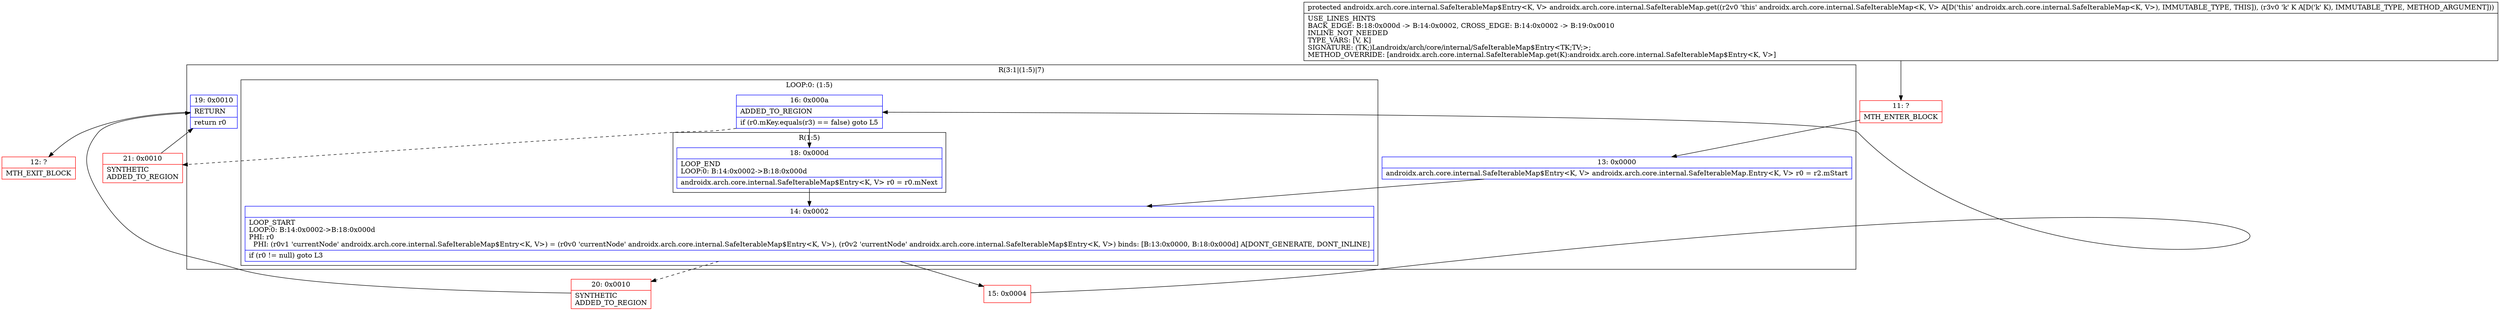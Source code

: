 digraph "CFG forandroidx.arch.core.internal.SafeIterableMap.get(Ljava\/lang\/Object;)Landroidx\/arch\/core\/internal\/SafeIterableMap$Entry;" {
subgraph cluster_Region_654906121 {
label = "R(3:1|(1:5)|7)";
node [shape=record,color=blue];
Node_13 [shape=record,label="{13\:\ 0x0000|androidx.arch.core.internal.SafeIterableMap$Entry\<K, V\> androidx.arch.core.internal.SafeIterableMap.Entry\<K, V\> r0 = r2.mStart\l}"];
subgraph cluster_LoopRegion_924902391 {
label = "LOOP:0: (1:5)";
node [shape=record,color=blue];
Node_14 [shape=record,label="{14\:\ 0x0002|LOOP_START\lLOOP:0: B:14:0x0002\-\>B:18:0x000d\lPHI: r0 \l  PHI: (r0v1 'currentNode' androidx.arch.core.internal.SafeIterableMap$Entry\<K, V\>) = (r0v0 'currentNode' androidx.arch.core.internal.SafeIterableMap$Entry\<K, V\>), (r0v2 'currentNode' androidx.arch.core.internal.SafeIterableMap$Entry\<K, V\>) binds: [B:13:0x0000, B:18:0x000d] A[DONT_GENERATE, DONT_INLINE]\l|if (r0 != null) goto L3\l}"];
Node_16 [shape=record,label="{16\:\ 0x000a|ADDED_TO_REGION\l|if (r0.mKey.equals(r3) == false) goto L5\l}"];
subgraph cluster_Region_380394309 {
label = "R(1:5)";
node [shape=record,color=blue];
Node_18 [shape=record,label="{18\:\ 0x000d|LOOP_END\lLOOP:0: B:14:0x0002\-\>B:18:0x000d\l|androidx.arch.core.internal.SafeIterableMap$Entry\<K, V\> r0 = r0.mNext\l}"];
}
}
Node_19 [shape=record,label="{19\:\ 0x0010|RETURN\l|return r0\l}"];
}
Node_11 [shape=record,color=red,label="{11\:\ ?|MTH_ENTER_BLOCK\l}"];
Node_15 [shape=record,color=red,label="{15\:\ 0x0004}"];
Node_21 [shape=record,color=red,label="{21\:\ 0x0010|SYNTHETIC\lADDED_TO_REGION\l}"];
Node_12 [shape=record,color=red,label="{12\:\ ?|MTH_EXIT_BLOCK\l}"];
Node_20 [shape=record,color=red,label="{20\:\ 0x0010|SYNTHETIC\lADDED_TO_REGION\l}"];
MethodNode[shape=record,label="{protected androidx.arch.core.internal.SafeIterableMap$Entry\<K, V\> androidx.arch.core.internal.SafeIterableMap.get((r2v0 'this' androidx.arch.core.internal.SafeIterableMap\<K, V\> A[D('this' androidx.arch.core.internal.SafeIterableMap\<K, V\>), IMMUTABLE_TYPE, THIS]), (r3v0 'k' K A[D('k' K), IMMUTABLE_TYPE, METHOD_ARGUMENT]))  | USE_LINES_HINTS\lBACK_EDGE: B:18:0x000d \-\> B:14:0x0002, CROSS_EDGE: B:14:0x0002 \-\> B:19:0x0010\lINLINE_NOT_NEEDED\lTYPE_VARS: [V, K]\lSIGNATURE: (TK;)Landroidx\/arch\/core\/internal\/SafeIterableMap$Entry\<TK;TV;\>;\lMETHOD_OVERRIDE: [androidx.arch.core.internal.SafeIterableMap.get(K):androidx.arch.core.internal.SafeIterableMap$Entry\<K, V\>]\l}"];
MethodNode -> Node_11;Node_13 -> Node_14;
Node_14 -> Node_15;
Node_14 -> Node_20[style=dashed];
Node_16 -> Node_18;
Node_16 -> Node_21[style=dashed];
Node_18 -> Node_14;
Node_19 -> Node_12;
Node_11 -> Node_13;
Node_15 -> Node_16;
Node_21 -> Node_19;
Node_20 -> Node_19;
}

